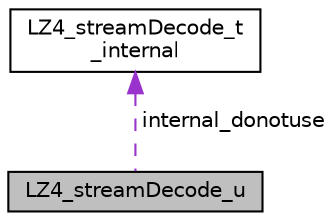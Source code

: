 digraph "LZ4_streamDecode_u"
{
 // INTERACTIVE_SVG=YES
 // LATEX_PDF_SIZE
  bgcolor="transparent";
  edge [fontname="Helvetica",fontsize="10",labelfontname="Helvetica",labelfontsize="10"];
  node [fontname="Helvetica",fontsize="10",shape=record];
  Node1 [label="LZ4_streamDecode_u",height=0.2,width=0.4,color="black", fillcolor="grey75", style="filled", fontcolor="black",tooltip=" "];
  Node2 -> Node1 [dir="back",color="darkorchid3",fontsize="10",style="dashed",label=" internal_donotuse" ,fontname="Helvetica"];
  Node2 [label="LZ4_streamDecode_t\l_internal",height=0.2,width=0.4,color="black",URL="$structLZ4__streamDecode__t__internal.html",tooltip=" "];
}
